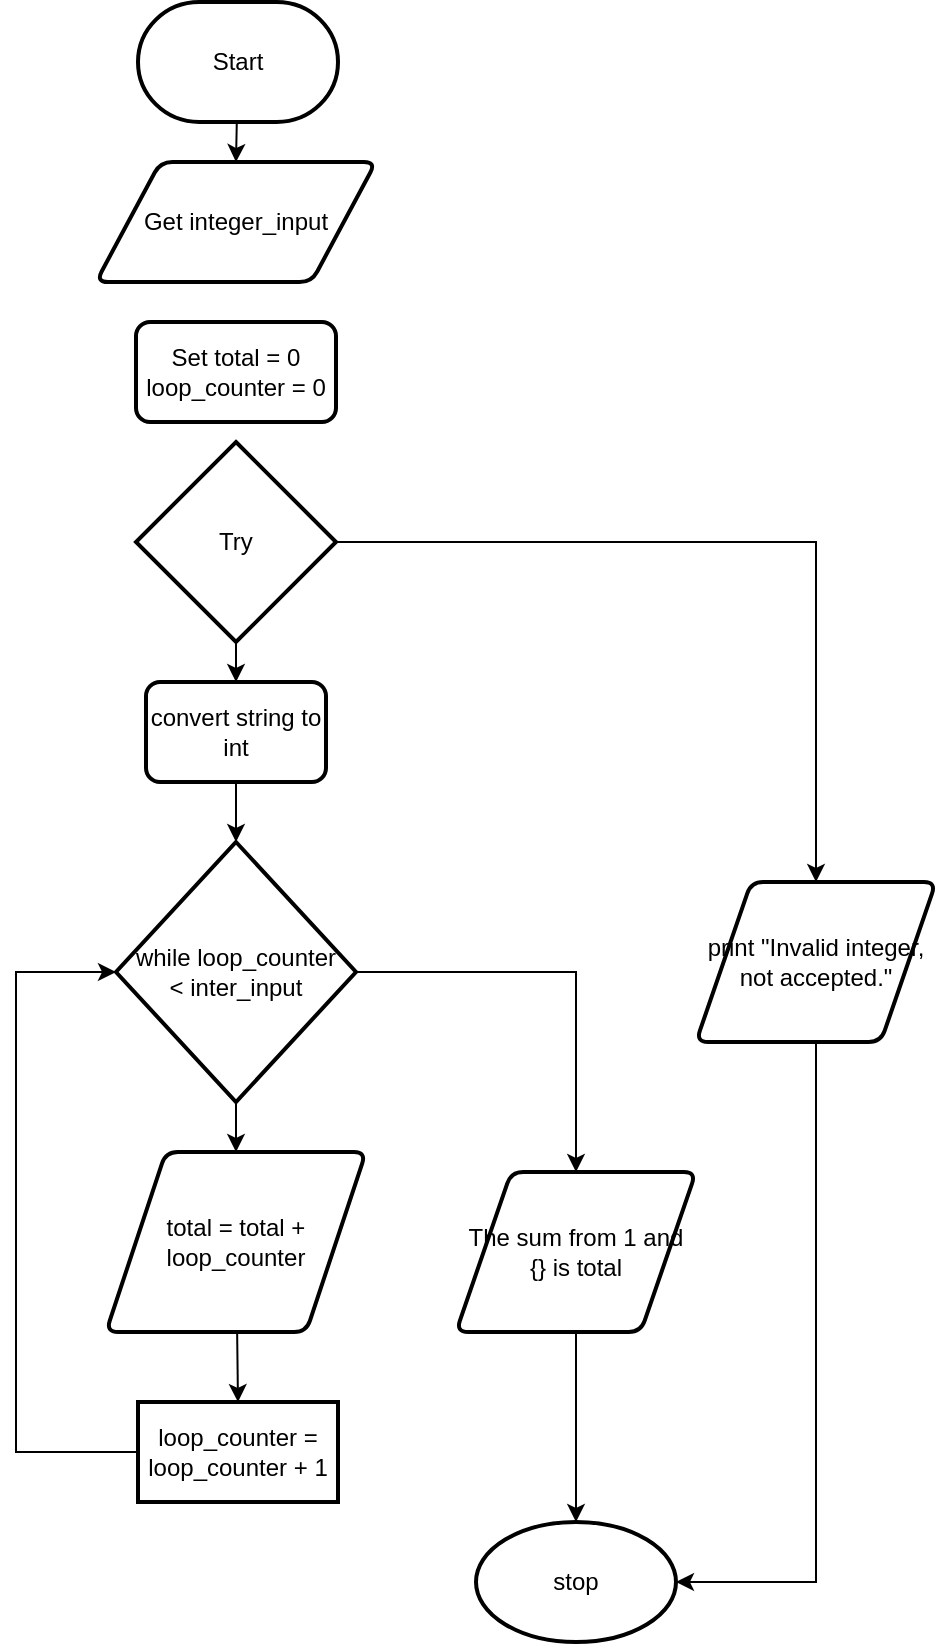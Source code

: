 <mxfile>
    <diagram id="JqOo338mFjRoOCTTENWM" name="Page-1">
        <mxGraphModel dx="1074" dy="741" grid="1" gridSize="10" guides="1" tooltips="1" connect="1" arrows="1" fold="1" page="1" pageScale="1" pageWidth="827" pageHeight="1169" math="0" shadow="0">
            <root>
                <mxCell id="0"/>
                <mxCell id="1" parent="0"/>
                <mxCell id="16" style="edgeStyle=none;html=1;entryX=0.5;entryY=0;entryDx=0;entryDy=0;" edge="1" parent="1" source="17" target="19">
                    <mxGeometry relative="1" as="geometry">
                        <Array as="points"/>
                    </mxGeometry>
                </mxCell>
                <mxCell id="17" value="Start" style="strokeWidth=2;html=1;shape=mxgraph.flowchart.terminator;whiteSpace=wrap;" vertex="1" parent="1">
                    <mxGeometry x="121" y="10" width="100" height="60" as="geometry"/>
                </mxCell>
                <mxCell id="19" value="Get integer_input" style="shape=parallelogram;html=1;strokeWidth=2;perimeter=parallelogramPerimeter;whiteSpace=wrap;rounded=1;arcSize=12;size=0.23;" vertex="1" parent="1">
                    <mxGeometry x="100" y="90" width="140" height="60" as="geometry"/>
                </mxCell>
                <mxCell id="56" style="edgeStyle=none;html=1;entryX=0.5;entryY=0;entryDx=0;entryDy=0;" edge="1" parent="1" source="25" target="53">
                    <mxGeometry relative="1" as="geometry"/>
                </mxCell>
                <mxCell id="59" style="edgeStyle=none;rounded=0;html=1;entryX=0.5;entryY=0;entryDx=0;entryDy=0;exitX=1;exitY=0.5;exitDx=0;exitDy=0;exitPerimeter=0;" edge="1" parent="1" source="25" target="60">
                    <mxGeometry relative="1" as="geometry">
                        <mxPoint x="290" y="495" as="targetPoint"/>
                        <Array as="points">
                            <mxPoint x="340" y="495"/>
                        </Array>
                    </mxGeometry>
                </mxCell>
                <mxCell id="25" value="while loop_counter &lt;br&gt;&amp;lt; inter_input" style="strokeWidth=2;html=1;shape=mxgraph.flowchart.decision;whiteSpace=wrap;" vertex="1" parent="1">
                    <mxGeometry x="110" y="430" width="120" height="130" as="geometry"/>
                </mxCell>
                <mxCell id="64" style="edgeStyle=none;rounded=0;html=1;entryX=1;entryY=0.5;entryDx=0;entryDy=0;entryPerimeter=0;" edge="1" parent="1" source="27" target="61">
                    <mxGeometry relative="1" as="geometry">
                        <Array as="points">
                            <mxPoint x="460" y="800"/>
                        </Array>
                    </mxGeometry>
                </mxCell>
                <mxCell id="27" value="print &quot;Invalid integer, not accepted.&quot;" style="shape=parallelogram;html=1;strokeWidth=2;perimeter=parallelogramPerimeter;whiteSpace=wrap;rounded=1;arcSize=12;size=0.23;" vertex="1" parent="1">
                    <mxGeometry x="400" y="450" width="120" height="80" as="geometry"/>
                </mxCell>
                <mxCell id="29" style="edgeStyle=none;rounded=0;html=1;" edge="1" parent="1" source="30" target="33">
                    <mxGeometry relative="1" as="geometry"/>
                </mxCell>
                <mxCell id="63" style="edgeStyle=none;rounded=0;html=1;entryX=0.5;entryY=0;entryDx=0;entryDy=0;exitX=1;exitY=0.5;exitDx=0;exitDy=0;exitPerimeter=0;" edge="1" parent="1" source="30" target="27">
                    <mxGeometry relative="1" as="geometry">
                        <Array as="points">
                            <mxPoint x="460" y="280"/>
                        </Array>
                    </mxGeometry>
                </mxCell>
                <mxCell id="30" value="Try" style="strokeWidth=2;html=1;shape=mxgraph.flowchart.decision;whiteSpace=wrap;" vertex="1" parent="1">
                    <mxGeometry x="120" y="230" width="100" height="100" as="geometry"/>
                </mxCell>
                <mxCell id="32" style="edgeStyle=none;rounded=0;html=1;" edge="1" parent="1" source="33" target="25">
                    <mxGeometry relative="1" as="geometry"/>
                </mxCell>
                <mxCell id="33" value="&lt;span&gt;convert string to int&lt;/span&gt;" style="rounded=1;whiteSpace=wrap;html=1;absoluteArcSize=1;arcSize=14;strokeWidth=2;" vertex="1" parent="1">
                    <mxGeometry x="125" y="350" width="90" height="50" as="geometry"/>
                </mxCell>
                <mxCell id="47" value="Set total = 0&lt;br&gt;loop_counter = 0" style="rounded=1;whiteSpace=wrap;html=1;absoluteArcSize=1;arcSize=14;strokeWidth=2;" vertex="1" parent="1">
                    <mxGeometry x="120" y="170" width="100" height="50" as="geometry"/>
                </mxCell>
                <mxCell id="57" style="edgeStyle=none;html=1;entryX=0.5;entryY=0;entryDx=0;entryDy=0;" edge="1" parent="1" source="53" target="55">
                    <mxGeometry relative="1" as="geometry"/>
                </mxCell>
                <mxCell id="53" value="total = total + loop_counter" style="shape=parallelogram;html=1;strokeWidth=2;perimeter=parallelogramPerimeter;whiteSpace=wrap;rounded=1;arcSize=12;size=0.23;" vertex="1" parent="1">
                    <mxGeometry x="105" y="585" width="130" height="90" as="geometry"/>
                </mxCell>
                <mxCell id="58" style="edgeStyle=none;html=1;entryX=0;entryY=0.5;entryDx=0;entryDy=0;entryPerimeter=0;rounded=0;" edge="1" parent="1" source="55" target="25">
                    <mxGeometry relative="1" as="geometry">
                        <Array as="points">
                            <mxPoint x="60" y="735"/>
                            <mxPoint x="60" y="495"/>
                        </Array>
                    </mxGeometry>
                </mxCell>
                <mxCell id="55" value="&lt;span style=&quot;font-family: &amp;#34;helvetica&amp;#34;&quot;&gt;loop_counter = loop_counter + 1&lt;/span&gt;" style="rounded=0;whiteSpace=wrap;html=1;absoluteArcSize=1;arcSize=14;strokeWidth=2;" vertex="1" parent="1">
                    <mxGeometry x="121" y="710" width="100" height="50" as="geometry"/>
                </mxCell>
                <mxCell id="62" style="edgeStyle=none;rounded=0;html=1;" edge="1" parent="1" source="60" target="61">
                    <mxGeometry relative="1" as="geometry"/>
                </mxCell>
                <mxCell id="60" value="The sum from 1 and {} is total" style="shape=parallelogram;html=1;strokeWidth=2;perimeter=parallelogramPerimeter;whiteSpace=wrap;rounded=1;arcSize=12;size=0.23;" vertex="1" parent="1">
                    <mxGeometry x="280" y="595" width="120" height="80" as="geometry"/>
                </mxCell>
                <mxCell id="61" value="stop" style="strokeWidth=2;html=1;shape=mxgraph.flowchart.start_1;whiteSpace=wrap;rounded=0;" vertex="1" parent="1">
                    <mxGeometry x="290" y="770" width="100" height="60" as="geometry"/>
                </mxCell>
            </root>
        </mxGraphModel>
    </diagram>
</mxfile>